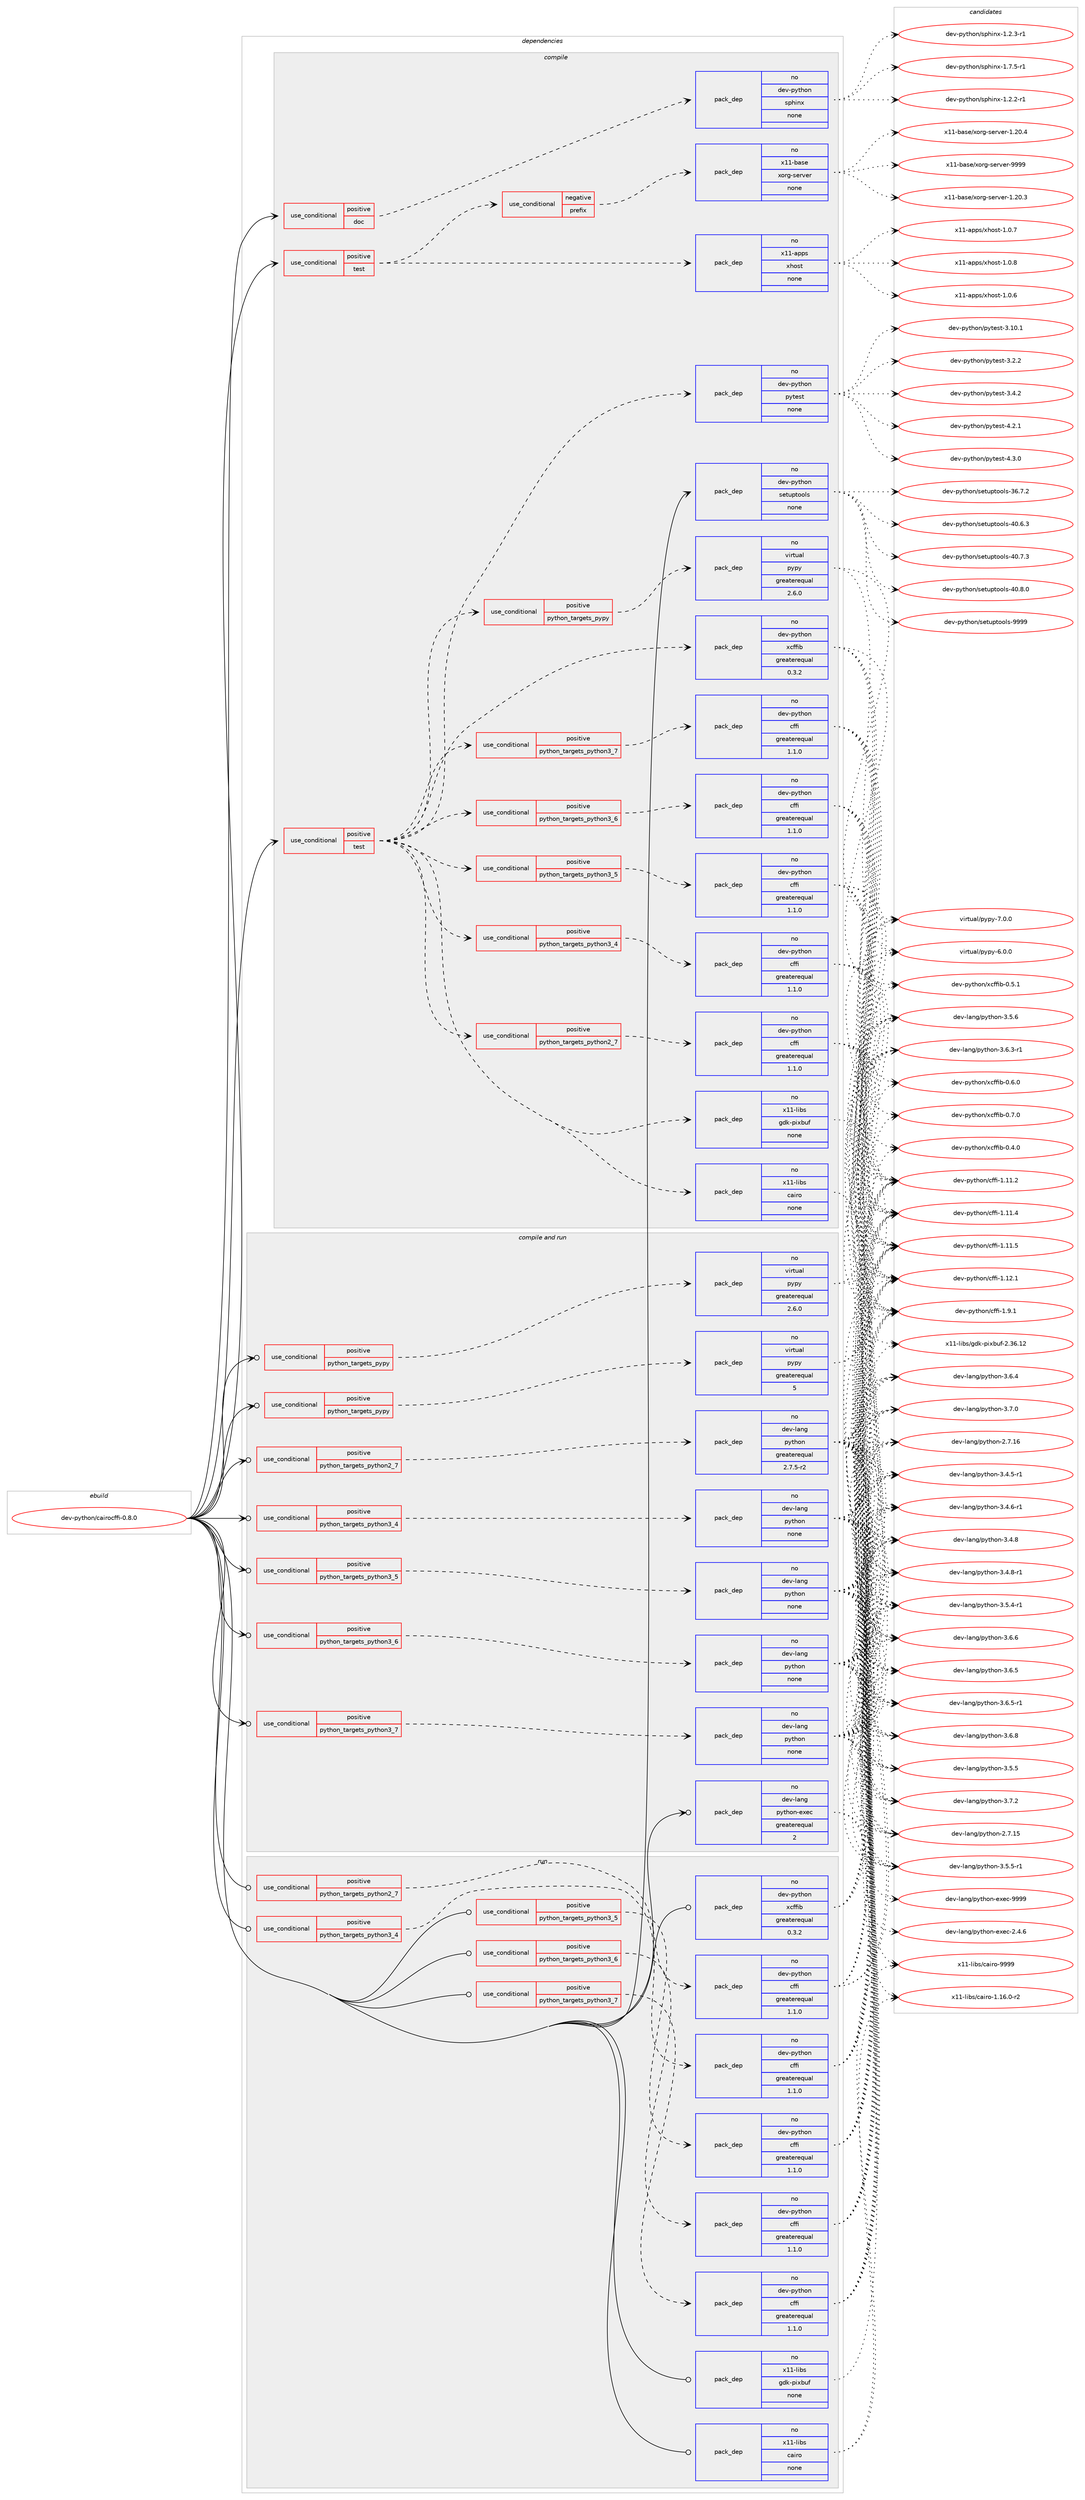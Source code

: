 digraph prolog {

# *************
# Graph options
# *************

newrank=true;
concentrate=true;
compound=true;
graph [rankdir=LR,fontname=Helvetica,fontsize=10,ranksep=1.5];#, ranksep=2.5, nodesep=0.2];
edge  [arrowhead=vee];
node  [fontname=Helvetica,fontsize=10];

# **********
# The ebuild
# **********

subgraph cluster_leftcol {
color=gray;
rank=same;
label=<<i>ebuild</i>>;
id [label="dev-python/cairocffi-0.8.0", color=red, width=4, href="../dev-python/cairocffi-0.8.0.svg"];
}

# ****************
# The dependencies
# ****************

subgraph cluster_midcol {
color=gray;
label=<<i>dependencies</i>>;
subgraph cluster_compile {
fillcolor="#eeeeee";
style=filled;
label=<<i>compile</i>>;
subgraph cond371990 {
dependency1402206 [label=<<TABLE BORDER="0" CELLBORDER="1" CELLSPACING="0" CELLPADDING="4"><TR><TD ROWSPAN="3" CELLPADDING="10">use_conditional</TD></TR><TR><TD>positive</TD></TR><TR><TD>doc</TD></TR></TABLE>>, shape=none, color=red];
subgraph pack1006983 {
dependency1402207 [label=<<TABLE BORDER="0" CELLBORDER="1" CELLSPACING="0" CELLPADDING="4" WIDTH="220"><TR><TD ROWSPAN="6" CELLPADDING="30">pack_dep</TD></TR><TR><TD WIDTH="110">no</TD></TR><TR><TD>dev-python</TD></TR><TR><TD>sphinx</TD></TR><TR><TD>none</TD></TR><TR><TD></TD></TR></TABLE>>, shape=none, color=blue];
}
dependency1402206:e -> dependency1402207:w [weight=20,style="dashed",arrowhead="vee"];
}
id:e -> dependency1402206:w [weight=20,style="solid",arrowhead="vee"];
subgraph cond371991 {
dependency1402208 [label=<<TABLE BORDER="0" CELLBORDER="1" CELLSPACING="0" CELLPADDING="4"><TR><TD ROWSPAN="3" CELLPADDING="10">use_conditional</TD></TR><TR><TD>positive</TD></TR><TR><TD>test</TD></TR></TABLE>>, shape=none, color=red];
subgraph cond371992 {
dependency1402209 [label=<<TABLE BORDER="0" CELLBORDER="1" CELLSPACING="0" CELLPADDING="4"><TR><TD ROWSPAN="3" CELLPADDING="10">use_conditional</TD></TR><TR><TD>negative</TD></TR><TR><TD>prefix</TD></TR></TABLE>>, shape=none, color=red];
subgraph pack1006984 {
dependency1402210 [label=<<TABLE BORDER="0" CELLBORDER="1" CELLSPACING="0" CELLPADDING="4" WIDTH="220"><TR><TD ROWSPAN="6" CELLPADDING="30">pack_dep</TD></TR><TR><TD WIDTH="110">no</TD></TR><TR><TD>x11-base</TD></TR><TR><TD>xorg-server</TD></TR><TR><TD>none</TD></TR><TR><TD></TD></TR></TABLE>>, shape=none, color=blue];
}
dependency1402209:e -> dependency1402210:w [weight=20,style="dashed",arrowhead="vee"];
}
dependency1402208:e -> dependency1402209:w [weight=20,style="dashed",arrowhead="vee"];
subgraph pack1006985 {
dependency1402211 [label=<<TABLE BORDER="0" CELLBORDER="1" CELLSPACING="0" CELLPADDING="4" WIDTH="220"><TR><TD ROWSPAN="6" CELLPADDING="30">pack_dep</TD></TR><TR><TD WIDTH="110">no</TD></TR><TR><TD>x11-apps</TD></TR><TR><TD>xhost</TD></TR><TR><TD>none</TD></TR><TR><TD></TD></TR></TABLE>>, shape=none, color=blue];
}
dependency1402208:e -> dependency1402211:w [weight=20,style="dashed",arrowhead="vee"];
}
id:e -> dependency1402208:w [weight=20,style="solid",arrowhead="vee"];
subgraph cond371993 {
dependency1402212 [label=<<TABLE BORDER="0" CELLBORDER="1" CELLSPACING="0" CELLPADDING="4"><TR><TD ROWSPAN="3" CELLPADDING="10">use_conditional</TD></TR><TR><TD>positive</TD></TR><TR><TD>test</TD></TR></TABLE>>, shape=none, color=red];
subgraph cond371994 {
dependency1402213 [label=<<TABLE BORDER="0" CELLBORDER="1" CELLSPACING="0" CELLPADDING="4"><TR><TD ROWSPAN="3" CELLPADDING="10">use_conditional</TD></TR><TR><TD>positive</TD></TR><TR><TD>python_targets_python2_7</TD></TR></TABLE>>, shape=none, color=red];
subgraph pack1006986 {
dependency1402214 [label=<<TABLE BORDER="0" CELLBORDER="1" CELLSPACING="0" CELLPADDING="4" WIDTH="220"><TR><TD ROWSPAN="6" CELLPADDING="30">pack_dep</TD></TR><TR><TD WIDTH="110">no</TD></TR><TR><TD>dev-python</TD></TR><TR><TD>cffi</TD></TR><TR><TD>greaterequal</TD></TR><TR><TD>1.1.0</TD></TR></TABLE>>, shape=none, color=blue];
}
dependency1402213:e -> dependency1402214:w [weight=20,style="dashed",arrowhead="vee"];
}
dependency1402212:e -> dependency1402213:w [weight=20,style="dashed",arrowhead="vee"];
subgraph cond371995 {
dependency1402215 [label=<<TABLE BORDER="0" CELLBORDER="1" CELLSPACING="0" CELLPADDING="4"><TR><TD ROWSPAN="3" CELLPADDING="10">use_conditional</TD></TR><TR><TD>positive</TD></TR><TR><TD>python_targets_python3_4</TD></TR></TABLE>>, shape=none, color=red];
subgraph pack1006987 {
dependency1402216 [label=<<TABLE BORDER="0" CELLBORDER="1" CELLSPACING="0" CELLPADDING="4" WIDTH="220"><TR><TD ROWSPAN="6" CELLPADDING="30">pack_dep</TD></TR><TR><TD WIDTH="110">no</TD></TR><TR><TD>dev-python</TD></TR><TR><TD>cffi</TD></TR><TR><TD>greaterequal</TD></TR><TR><TD>1.1.0</TD></TR></TABLE>>, shape=none, color=blue];
}
dependency1402215:e -> dependency1402216:w [weight=20,style="dashed",arrowhead="vee"];
}
dependency1402212:e -> dependency1402215:w [weight=20,style="dashed",arrowhead="vee"];
subgraph cond371996 {
dependency1402217 [label=<<TABLE BORDER="0" CELLBORDER="1" CELLSPACING="0" CELLPADDING="4"><TR><TD ROWSPAN="3" CELLPADDING="10">use_conditional</TD></TR><TR><TD>positive</TD></TR><TR><TD>python_targets_python3_5</TD></TR></TABLE>>, shape=none, color=red];
subgraph pack1006988 {
dependency1402218 [label=<<TABLE BORDER="0" CELLBORDER="1" CELLSPACING="0" CELLPADDING="4" WIDTH="220"><TR><TD ROWSPAN="6" CELLPADDING="30">pack_dep</TD></TR><TR><TD WIDTH="110">no</TD></TR><TR><TD>dev-python</TD></TR><TR><TD>cffi</TD></TR><TR><TD>greaterequal</TD></TR><TR><TD>1.1.0</TD></TR></TABLE>>, shape=none, color=blue];
}
dependency1402217:e -> dependency1402218:w [weight=20,style="dashed",arrowhead="vee"];
}
dependency1402212:e -> dependency1402217:w [weight=20,style="dashed",arrowhead="vee"];
subgraph cond371997 {
dependency1402219 [label=<<TABLE BORDER="0" CELLBORDER="1" CELLSPACING="0" CELLPADDING="4"><TR><TD ROWSPAN="3" CELLPADDING="10">use_conditional</TD></TR><TR><TD>positive</TD></TR><TR><TD>python_targets_python3_6</TD></TR></TABLE>>, shape=none, color=red];
subgraph pack1006989 {
dependency1402220 [label=<<TABLE BORDER="0" CELLBORDER="1" CELLSPACING="0" CELLPADDING="4" WIDTH="220"><TR><TD ROWSPAN="6" CELLPADDING="30">pack_dep</TD></TR><TR><TD WIDTH="110">no</TD></TR><TR><TD>dev-python</TD></TR><TR><TD>cffi</TD></TR><TR><TD>greaterequal</TD></TR><TR><TD>1.1.0</TD></TR></TABLE>>, shape=none, color=blue];
}
dependency1402219:e -> dependency1402220:w [weight=20,style="dashed",arrowhead="vee"];
}
dependency1402212:e -> dependency1402219:w [weight=20,style="dashed",arrowhead="vee"];
subgraph cond371998 {
dependency1402221 [label=<<TABLE BORDER="0" CELLBORDER="1" CELLSPACING="0" CELLPADDING="4"><TR><TD ROWSPAN="3" CELLPADDING="10">use_conditional</TD></TR><TR><TD>positive</TD></TR><TR><TD>python_targets_python3_7</TD></TR></TABLE>>, shape=none, color=red];
subgraph pack1006990 {
dependency1402222 [label=<<TABLE BORDER="0" CELLBORDER="1" CELLSPACING="0" CELLPADDING="4" WIDTH="220"><TR><TD ROWSPAN="6" CELLPADDING="30">pack_dep</TD></TR><TR><TD WIDTH="110">no</TD></TR><TR><TD>dev-python</TD></TR><TR><TD>cffi</TD></TR><TR><TD>greaterequal</TD></TR><TR><TD>1.1.0</TD></TR></TABLE>>, shape=none, color=blue];
}
dependency1402221:e -> dependency1402222:w [weight=20,style="dashed",arrowhead="vee"];
}
dependency1402212:e -> dependency1402221:w [weight=20,style="dashed",arrowhead="vee"];
subgraph pack1006991 {
dependency1402223 [label=<<TABLE BORDER="0" CELLBORDER="1" CELLSPACING="0" CELLPADDING="4" WIDTH="220"><TR><TD ROWSPAN="6" CELLPADDING="30">pack_dep</TD></TR><TR><TD WIDTH="110">no</TD></TR><TR><TD>dev-python</TD></TR><TR><TD>xcffib</TD></TR><TR><TD>greaterequal</TD></TR><TR><TD>0.3.2</TD></TR></TABLE>>, shape=none, color=blue];
}
dependency1402212:e -> dependency1402223:w [weight=20,style="dashed",arrowhead="vee"];
subgraph pack1006992 {
dependency1402224 [label=<<TABLE BORDER="0" CELLBORDER="1" CELLSPACING="0" CELLPADDING="4" WIDTH="220"><TR><TD ROWSPAN="6" CELLPADDING="30">pack_dep</TD></TR><TR><TD WIDTH="110">no</TD></TR><TR><TD>x11-libs</TD></TR><TR><TD>cairo</TD></TR><TR><TD>none</TD></TR><TR><TD></TD></TR></TABLE>>, shape=none, color=blue];
}
dependency1402212:e -> dependency1402224:w [weight=20,style="dashed",arrowhead="vee"];
subgraph pack1006993 {
dependency1402225 [label=<<TABLE BORDER="0" CELLBORDER="1" CELLSPACING="0" CELLPADDING="4" WIDTH="220"><TR><TD ROWSPAN="6" CELLPADDING="30">pack_dep</TD></TR><TR><TD WIDTH="110">no</TD></TR><TR><TD>x11-libs</TD></TR><TR><TD>gdk-pixbuf</TD></TR><TR><TD>none</TD></TR><TR><TD></TD></TR></TABLE>>, shape=none, color=blue];
}
dependency1402212:e -> dependency1402225:w [weight=20,style="dashed",arrowhead="vee"];
subgraph cond371999 {
dependency1402226 [label=<<TABLE BORDER="0" CELLBORDER="1" CELLSPACING="0" CELLPADDING="4"><TR><TD ROWSPAN="3" CELLPADDING="10">use_conditional</TD></TR><TR><TD>positive</TD></TR><TR><TD>python_targets_pypy</TD></TR></TABLE>>, shape=none, color=red];
subgraph pack1006994 {
dependency1402227 [label=<<TABLE BORDER="0" CELLBORDER="1" CELLSPACING="0" CELLPADDING="4" WIDTH="220"><TR><TD ROWSPAN="6" CELLPADDING="30">pack_dep</TD></TR><TR><TD WIDTH="110">no</TD></TR><TR><TD>virtual</TD></TR><TR><TD>pypy</TD></TR><TR><TD>greaterequal</TD></TR><TR><TD>2.6.0</TD></TR></TABLE>>, shape=none, color=blue];
}
dependency1402226:e -> dependency1402227:w [weight=20,style="dashed",arrowhead="vee"];
}
dependency1402212:e -> dependency1402226:w [weight=20,style="dashed",arrowhead="vee"];
subgraph pack1006995 {
dependency1402228 [label=<<TABLE BORDER="0" CELLBORDER="1" CELLSPACING="0" CELLPADDING="4" WIDTH="220"><TR><TD ROWSPAN="6" CELLPADDING="30">pack_dep</TD></TR><TR><TD WIDTH="110">no</TD></TR><TR><TD>dev-python</TD></TR><TR><TD>pytest</TD></TR><TR><TD>none</TD></TR><TR><TD></TD></TR></TABLE>>, shape=none, color=blue];
}
dependency1402212:e -> dependency1402228:w [weight=20,style="dashed",arrowhead="vee"];
}
id:e -> dependency1402212:w [weight=20,style="solid",arrowhead="vee"];
subgraph pack1006996 {
dependency1402229 [label=<<TABLE BORDER="0" CELLBORDER="1" CELLSPACING="0" CELLPADDING="4" WIDTH="220"><TR><TD ROWSPAN="6" CELLPADDING="30">pack_dep</TD></TR><TR><TD WIDTH="110">no</TD></TR><TR><TD>dev-python</TD></TR><TR><TD>setuptools</TD></TR><TR><TD>none</TD></TR><TR><TD></TD></TR></TABLE>>, shape=none, color=blue];
}
id:e -> dependency1402229:w [weight=20,style="solid",arrowhead="vee"];
}
subgraph cluster_compileandrun {
fillcolor="#eeeeee";
style=filled;
label=<<i>compile and run</i>>;
subgraph cond372000 {
dependency1402230 [label=<<TABLE BORDER="0" CELLBORDER="1" CELLSPACING="0" CELLPADDING="4"><TR><TD ROWSPAN="3" CELLPADDING="10">use_conditional</TD></TR><TR><TD>positive</TD></TR><TR><TD>python_targets_pypy</TD></TR></TABLE>>, shape=none, color=red];
subgraph pack1006997 {
dependency1402231 [label=<<TABLE BORDER="0" CELLBORDER="1" CELLSPACING="0" CELLPADDING="4" WIDTH="220"><TR><TD ROWSPAN="6" CELLPADDING="30">pack_dep</TD></TR><TR><TD WIDTH="110">no</TD></TR><TR><TD>virtual</TD></TR><TR><TD>pypy</TD></TR><TR><TD>greaterequal</TD></TR><TR><TD>2.6.0</TD></TR></TABLE>>, shape=none, color=blue];
}
dependency1402230:e -> dependency1402231:w [weight=20,style="dashed",arrowhead="vee"];
}
id:e -> dependency1402230:w [weight=20,style="solid",arrowhead="odotvee"];
subgraph cond372001 {
dependency1402232 [label=<<TABLE BORDER="0" CELLBORDER="1" CELLSPACING="0" CELLPADDING="4"><TR><TD ROWSPAN="3" CELLPADDING="10">use_conditional</TD></TR><TR><TD>positive</TD></TR><TR><TD>python_targets_pypy</TD></TR></TABLE>>, shape=none, color=red];
subgraph pack1006998 {
dependency1402233 [label=<<TABLE BORDER="0" CELLBORDER="1" CELLSPACING="0" CELLPADDING="4" WIDTH="220"><TR><TD ROWSPAN="6" CELLPADDING="30">pack_dep</TD></TR><TR><TD WIDTH="110">no</TD></TR><TR><TD>virtual</TD></TR><TR><TD>pypy</TD></TR><TR><TD>greaterequal</TD></TR><TR><TD>5</TD></TR></TABLE>>, shape=none, color=blue];
}
dependency1402232:e -> dependency1402233:w [weight=20,style="dashed",arrowhead="vee"];
}
id:e -> dependency1402232:w [weight=20,style="solid",arrowhead="odotvee"];
subgraph cond372002 {
dependency1402234 [label=<<TABLE BORDER="0" CELLBORDER="1" CELLSPACING="0" CELLPADDING="4"><TR><TD ROWSPAN="3" CELLPADDING="10">use_conditional</TD></TR><TR><TD>positive</TD></TR><TR><TD>python_targets_python2_7</TD></TR></TABLE>>, shape=none, color=red];
subgraph pack1006999 {
dependency1402235 [label=<<TABLE BORDER="0" CELLBORDER="1" CELLSPACING="0" CELLPADDING="4" WIDTH="220"><TR><TD ROWSPAN="6" CELLPADDING="30">pack_dep</TD></TR><TR><TD WIDTH="110">no</TD></TR><TR><TD>dev-lang</TD></TR><TR><TD>python</TD></TR><TR><TD>greaterequal</TD></TR><TR><TD>2.7.5-r2</TD></TR></TABLE>>, shape=none, color=blue];
}
dependency1402234:e -> dependency1402235:w [weight=20,style="dashed",arrowhead="vee"];
}
id:e -> dependency1402234:w [weight=20,style="solid",arrowhead="odotvee"];
subgraph cond372003 {
dependency1402236 [label=<<TABLE BORDER="0" CELLBORDER="1" CELLSPACING="0" CELLPADDING="4"><TR><TD ROWSPAN="3" CELLPADDING="10">use_conditional</TD></TR><TR><TD>positive</TD></TR><TR><TD>python_targets_python3_4</TD></TR></TABLE>>, shape=none, color=red];
subgraph pack1007000 {
dependency1402237 [label=<<TABLE BORDER="0" CELLBORDER="1" CELLSPACING="0" CELLPADDING="4" WIDTH="220"><TR><TD ROWSPAN="6" CELLPADDING="30">pack_dep</TD></TR><TR><TD WIDTH="110">no</TD></TR><TR><TD>dev-lang</TD></TR><TR><TD>python</TD></TR><TR><TD>none</TD></TR><TR><TD></TD></TR></TABLE>>, shape=none, color=blue];
}
dependency1402236:e -> dependency1402237:w [weight=20,style="dashed",arrowhead="vee"];
}
id:e -> dependency1402236:w [weight=20,style="solid",arrowhead="odotvee"];
subgraph cond372004 {
dependency1402238 [label=<<TABLE BORDER="0" CELLBORDER="1" CELLSPACING="0" CELLPADDING="4"><TR><TD ROWSPAN="3" CELLPADDING="10">use_conditional</TD></TR><TR><TD>positive</TD></TR><TR><TD>python_targets_python3_5</TD></TR></TABLE>>, shape=none, color=red];
subgraph pack1007001 {
dependency1402239 [label=<<TABLE BORDER="0" CELLBORDER="1" CELLSPACING="0" CELLPADDING="4" WIDTH="220"><TR><TD ROWSPAN="6" CELLPADDING="30">pack_dep</TD></TR><TR><TD WIDTH="110">no</TD></TR><TR><TD>dev-lang</TD></TR><TR><TD>python</TD></TR><TR><TD>none</TD></TR><TR><TD></TD></TR></TABLE>>, shape=none, color=blue];
}
dependency1402238:e -> dependency1402239:w [weight=20,style="dashed",arrowhead="vee"];
}
id:e -> dependency1402238:w [weight=20,style="solid",arrowhead="odotvee"];
subgraph cond372005 {
dependency1402240 [label=<<TABLE BORDER="0" CELLBORDER="1" CELLSPACING="0" CELLPADDING="4"><TR><TD ROWSPAN="3" CELLPADDING="10">use_conditional</TD></TR><TR><TD>positive</TD></TR><TR><TD>python_targets_python3_6</TD></TR></TABLE>>, shape=none, color=red];
subgraph pack1007002 {
dependency1402241 [label=<<TABLE BORDER="0" CELLBORDER="1" CELLSPACING="0" CELLPADDING="4" WIDTH="220"><TR><TD ROWSPAN="6" CELLPADDING="30">pack_dep</TD></TR><TR><TD WIDTH="110">no</TD></TR><TR><TD>dev-lang</TD></TR><TR><TD>python</TD></TR><TR><TD>none</TD></TR><TR><TD></TD></TR></TABLE>>, shape=none, color=blue];
}
dependency1402240:e -> dependency1402241:w [weight=20,style="dashed",arrowhead="vee"];
}
id:e -> dependency1402240:w [weight=20,style="solid",arrowhead="odotvee"];
subgraph cond372006 {
dependency1402242 [label=<<TABLE BORDER="0" CELLBORDER="1" CELLSPACING="0" CELLPADDING="4"><TR><TD ROWSPAN="3" CELLPADDING="10">use_conditional</TD></TR><TR><TD>positive</TD></TR><TR><TD>python_targets_python3_7</TD></TR></TABLE>>, shape=none, color=red];
subgraph pack1007003 {
dependency1402243 [label=<<TABLE BORDER="0" CELLBORDER="1" CELLSPACING="0" CELLPADDING="4" WIDTH="220"><TR><TD ROWSPAN="6" CELLPADDING="30">pack_dep</TD></TR><TR><TD WIDTH="110">no</TD></TR><TR><TD>dev-lang</TD></TR><TR><TD>python</TD></TR><TR><TD>none</TD></TR><TR><TD></TD></TR></TABLE>>, shape=none, color=blue];
}
dependency1402242:e -> dependency1402243:w [weight=20,style="dashed",arrowhead="vee"];
}
id:e -> dependency1402242:w [weight=20,style="solid",arrowhead="odotvee"];
subgraph pack1007004 {
dependency1402244 [label=<<TABLE BORDER="0" CELLBORDER="1" CELLSPACING="0" CELLPADDING="4" WIDTH="220"><TR><TD ROWSPAN="6" CELLPADDING="30">pack_dep</TD></TR><TR><TD WIDTH="110">no</TD></TR><TR><TD>dev-lang</TD></TR><TR><TD>python-exec</TD></TR><TR><TD>greaterequal</TD></TR><TR><TD>2</TD></TR></TABLE>>, shape=none, color=blue];
}
id:e -> dependency1402244:w [weight=20,style="solid",arrowhead="odotvee"];
}
subgraph cluster_run {
fillcolor="#eeeeee";
style=filled;
label=<<i>run</i>>;
subgraph cond372007 {
dependency1402245 [label=<<TABLE BORDER="0" CELLBORDER="1" CELLSPACING="0" CELLPADDING="4"><TR><TD ROWSPAN="3" CELLPADDING="10">use_conditional</TD></TR><TR><TD>positive</TD></TR><TR><TD>python_targets_python2_7</TD></TR></TABLE>>, shape=none, color=red];
subgraph pack1007005 {
dependency1402246 [label=<<TABLE BORDER="0" CELLBORDER="1" CELLSPACING="0" CELLPADDING="4" WIDTH="220"><TR><TD ROWSPAN="6" CELLPADDING="30">pack_dep</TD></TR><TR><TD WIDTH="110">no</TD></TR><TR><TD>dev-python</TD></TR><TR><TD>cffi</TD></TR><TR><TD>greaterequal</TD></TR><TR><TD>1.1.0</TD></TR></TABLE>>, shape=none, color=blue];
}
dependency1402245:e -> dependency1402246:w [weight=20,style="dashed",arrowhead="vee"];
}
id:e -> dependency1402245:w [weight=20,style="solid",arrowhead="odot"];
subgraph cond372008 {
dependency1402247 [label=<<TABLE BORDER="0" CELLBORDER="1" CELLSPACING="0" CELLPADDING="4"><TR><TD ROWSPAN="3" CELLPADDING="10">use_conditional</TD></TR><TR><TD>positive</TD></TR><TR><TD>python_targets_python3_4</TD></TR></TABLE>>, shape=none, color=red];
subgraph pack1007006 {
dependency1402248 [label=<<TABLE BORDER="0" CELLBORDER="1" CELLSPACING="0" CELLPADDING="4" WIDTH="220"><TR><TD ROWSPAN="6" CELLPADDING="30">pack_dep</TD></TR><TR><TD WIDTH="110">no</TD></TR><TR><TD>dev-python</TD></TR><TR><TD>cffi</TD></TR><TR><TD>greaterequal</TD></TR><TR><TD>1.1.0</TD></TR></TABLE>>, shape=none, color=blue];
}
dependency1402247:e -> dependency1402248:w [weight=20,style="dashed",arrowhead="vee"];
}
id:e -> dependency1402247:w [weight=20,style="solid",arrowhead="odot"];
subgraph cond372009 {
dependency1402249 [label=<<TABLE BORDER="0" CELLBORDER="1" CELLSPACING="0" CELLPADDING="4"><TR><TD ROWSPAN="3" CELLPADDING="10">use_conditional</TD></TR><TR><TD>positive</TD></TR><TR><TD>python_targets_python3_5</TD></TR></TABLE>>, shape=none, color=red];
subgraph pack1007007 {
dependency1402250 [label=<<TABLE BORDER="0" CELLBORDER="1" CELLSPACING="0" CELLPADDING="4" WIDTH="220"><TR><TD ROWSPAN="6" CELLPADDING="30">pack_dep</TD></TR><TR><TD WIDTH="110">no</TD></TR><TR><TD>dev-python</TD></TR><TR><TD>cffi</TD></TR><TR><TD>greaterequal</TD></TR><TR><TD>1.1.0</TD></TR></TABLE>>, shape=none, color=blue];
}
dependency1402249:e -> dependency1402250:w [weight=20,style="dashed",arrowhead="vee"];
}
id:e -> dependency1402249:w [weight=20,style="solid",arrowhead="odot"];
subgraph cond372010 {
dependency1402251 [label=<<TABLE BORDER="0" CELLBORDER="1" CELLSPACING="0" CELLPADDING="4"><TR><TD ROWSPAN="3" CELLPADDING="10">use_conditional</TD></TR><TR><TD>positive</TD></TR><TR><TD>python_targets_python3_6</TD></TR></TABLE>>, shape=none, color=red];
subgraph pack1007008 {
dependency1402252 [label=<<TABLE BORDER="0" CELLBORDER="1" CELLSPACING="0" CELLPADDING="4" WIDTH="220"><TR><TD ROWSPAN="6" CELLPADDING="30">pack_dep</TD></TR><TR><TD WIDTH="110">no</TD></TR><TR><TD>dev-python</TD></TR><TR><TD>cffi</TD></TR><TR><TD>greaterequal</TD></TR><TR><TD>1.1.0</TD></TR></TABLE>>, shape=none, color=blue];
}
dependency1402251:e -> dependency1402252:w [weight=20,style="dashed",arrowhead="vee"];
}
id:e -> dependency1402251:w [weight=20,style="solid",arrowhead="odot"];
subgraph cond372011 {
dependency1402253 [label=<<TABLE BORDER="0" CELLBORDER="1" CELLSPACING="0" CELLPADDING="4"><TR><TD ROWSPAN="3" CELLPADDING="10">use_conditional</TD></TR><TR><TD>positive</TD></TR><TR><TD>python_targets_python3_7</TD></TR></TABLE>>, shape=none, color=red];
subgraph pack1007009 {
dependency1402254 [label=<<TABLE BORDER="0" CELLBORDER="1" CELLSPACING="0" CELLPADDING="4" WIDTH="220"><TR><TD ROWSPAN="6" CELLPADDING="30">pack_dep</TD></TR><TR><TD WIDTH="110">no</TD></TR><TR><TD>dev-python</TD></TR><TR><TD>cffi</TD></TR><TR><TD>greaterequal</TD></TR><TR><TD>1.1.0</TD></TR></TABLE>>, shape=none, color=blue];
}
dependency1402253:e -> dependency1402254:w [weight=20,style="dashed",arrowhead="vee"];
}
id:e -> dependency1402253:w [weight=20,style="solid",arrowhead="odot"];
subgraph pack1007010 {
dependency1402255 [label=<<TABLE BORDER="0" CELLBORDER="1" CELLSPACING="0" CELLPADDING="4" WIDTH="220"><TR><TD ROWSPAN="6" CELLPADDING="30">pack_dep</TD></TR><TR><TD WIDTH="110">no</TD></TR><TR><TD>dev-python</TD></TR><TR><TD>xcffib</TD></TR><TR><TD>greaterequal</TD></TR><TR><TD>0.3.2</TD></TR></TABLE>>, shape=none, color=blue];
}
id:e -> dependency1402255:w [weight=20,style="solid",arrowhead="odot"];
subgraph pack1007011 {
dependency1402256 [label=<<TABLE BORDER="0" CELLBORDER="1" CELLSPACING="0" CELLPADDING="4" WIDTH="220"><TR><TD ROWSPAN="6" CELLPADDING="30">pack_dep</TD></TR><TR><TD WIDTH="110">no</TD></TR><TR><TD>x11-libs</TD></TR><TR><TD>cairo</TD></TR><TR><TD>none</TD></TR><TR><TD></TD></TR></TABLE>>, shape=none, color=blue];
}
id:e -> dependency1402256:w [weight=20,style="solid",arrowhead="odot"];
subgraph pack1007012 {
dependency1402257 [label=<<TABLE BORDER="0" CELLBORDER="1" CELLSPACING="0" CELLPADDING="4" WIDTH="220"><TR><TD ROWSPAN="6" CELLPADDING="30">pack_dep</TD></TR><TR><TD WIDTH="110">no</TD></TR><TR><TD>x11-libs</TD></TR><TR><TD>gdk-pixbuf</TD></TR><TR><TD>none</TD></TR><TR><TD></TD></TR></TABLE>>, shape=none, color=blue];
}
id:e -> dependency1402257:w [weight=20,style="solid",arrowhead="odot"];
}
}

# **************
# The candidates
# **************

subgraph cluster_choices {
rank=same;
color=gray;
label=<<i>candidates</i>>;

subgraph choice1006983 {
color=black;
nodesep=1;
choice10010111845112121116104111110471151121041051101204549465046504511449 [label="dev-python/sphinx-1.2.2-r1", color=red, width=4,href="../dev-python/sphinx-1.2.2-r1.svg"];
choice10010111845112121116104111110471151121041051101204549465046514511449 [label="dev-python/sphinx-1.2.3-r1", color=red, width=4,href="../dev-python/sphinx-1.2.3-r1.svg"];
choice10010111845112121116104111110471151121041051101204549465546534511449 [label="dev-python/sphinx-1.7.5-r1", color=red, width=4,href="../dev-python/sphinx-1.7.5-r1.svg"];
dependency1402207:e -> choice10010111845112121116104111110471151121041051101204549465046504511449:w [style=dotted,weight="100"];
dependency1402207:e -> choice10010111845112121116104111110471151121041051101204549465046514511449:w [style=dotted,weight="100"];
dependency1402207:e -> choice10010111845112121116104111110471151121041051101204549465546534511449:w [style=dotted,weight="100"];
}
subgraph choice1006984 {
color=black;
nodesep=1;
choice1204949459897115101471201111141034511510111411810111445494650484651 [label="x11-base/xorg-server-1.20.3", color=red, width=4,href="../x11-base/xorg-server-1.20.3.svg"];
choice1204949459897115101471201111141034511510111411810111445494650484652 [label="x11-base/xorg-server-1.20.4", color=red, width=4,href="../x11-base/xorg-server-1.20.4.svg"];
choice120494945989711510147120111114103451151011141181011144557575757 [label="x11-base/xorg-server-9999", color=red, width=4,href="../x11-base/xorg-server-9999.svg"];
dependency1402210:e -> choice1204949459897115101471201111141034511510111411810111445494650484651:w [style=dotted,weight="100"];
dependency1402210:e -> choice1204949459897115101471201111141034511510111411810111445494650484652:w [style=dotted,weight="100"];
dependency1402210:e -> choice120494945989711510147120111114103451151011141181011144557575757:w [style=dotted,weight="100"];
}
subgraph choice1006985 {
color=black;
nodesep=1;
choice1204949459711211211547120104111115116454946484654 [label="x11-apps/xhost-1.0.6", color=red, width=4,href="../x11-apps/xhost-1.0.6.svg"];
choice1204949459711211211547120104111115116454946484655 [label="x11-apps/xhost-1.0.7", color=red, width=4,href="../x11-apps/xhost-1.0.7.svg"];
choice1204949459711211211547120104111115116454946484656 [label="x11-apps/xhost-1.0.8", color=red, width=4,href="../x11-apps/xhost-1.0.8.svg"];
dependency1402211:e -> choice1204949459711211211547120104111115116454946484654:w [style=dotted,weight="100"];
dependency1402211:e -> choice1204949459711211211547120104111115116454946484655:w [style=dotted,weight="100"];
dependency1402211:e -> choice1204949459711211211547120104111115116454946484656:w [style=dotted,weight="100"];
}
subgraph choice1006986 {
color=black;
nodesep=1;
choice10010111845112121116104111110479910210210545494649494650 [label="dev-python/cffi-1.11.2", color=red, width=4,href="../dev-python/cffi-1.11.2.svg"];
choice10010111845112121116104111110479910210210545494649494652 [label="dev-python/cffi-1.11.4", color=red, width=4,href="../dev-python/cffi-1.11.4.svg"];
choice10010111845112121116104111110479910210210545494649494653 [label="dev-python/cffi-1.11.5", color=red, width=4,href="../dev-python/cffi-1.11.5.svg"];
choice10010111845112121116104111110479910210210545494649504649 [label="dev-python/cffi-1.12.1", color=red, width=4,href="../dev-python/cffi-1.12.1.svg"];
choice100101118451121211161041111104799102102105454946574649 [label="dev-python/cffi-1.9.1", color=red, width=4,href="../dev-python/cffi-1.9.1.svg"];
dependency1402214:e -> choice10010111845112121116104111110479910210210545494649494650:w [style=dotted,weight="100"];
dependency1402214:e -> choice10010111845112121116104111110479910210210545494649494652:w [style=dotted,weight="100"];
dependency1402214:e -> choice10010111845112121116104111110479910210210545494649494653:w [style=dotted,weight="100"];
dependency1402214:e -> choice10010111845112121116104111110479910210210545494649504649:w [style=dotted,weight="100"];
dependency1402214:e -> choice100101118451121211161041111104799102102105454946574649:w [style=dotted,weight="100"];
}
subgraph choice1006987 {
color=black;
nodesep=1;
choice10010111845112121116104111110479910210210545494649494650 [label="dev-python/cffi-1.11.2", color=red, width=4,href="../dev-python/cffi-1.11.2.svg"];
choice10010111845112121116104111110479910210210545494649494652 [label="dev-python/cffi-1.11.4", color=red, width=4,href="../dev-python/cffi-1.11.4.svg"];
choice10010111845112121116104111110479910210210545494649494653 [label="dev-python/cffi-1.11.5", color=red, width=4,href="../dev-python/cffi-1.11.5.svg"];
choice10010111845112121116104111110479910210210545494649504649 [label="dev-python/cffi-1.12.1", color=red, width=4,href="../dev-python/cffi-1.12.1.svg"];
choice100101118451121211161041111104799102102105454946574649 [label="dev-python/cffi-1.9.1", color=red, width=4,href="../dev-python/cffi-1.9.1.svg"];
dependency1402216:e -> choice10010111845112121116104111110479910210210545494649494650:w [style=dotted,weight="100"];
dependency1402216:e -> choice10010111845112121116104111110479910210210545494649494652:w [style=dotted,weight="100"];
dependency1402216:e -> choice10010111845112121116104111110479910210210545494649494653:w [style=dotted,weight="100"];
dependency1402216:e -> choice10010111845112121116104111110479910210210545494649504649:w [style=dotted,weight="100"];
dependency1402216:e -> choice100101118451121211161041111104799102102105454946574649:w [style=dotted,weight="100"];
}
subgraph choice1006988 {
color=black;
nodesep=1;
choice10010111845112121116104111110479910210210545494649494650 [label="dev-python/cffi-1.11.2", color=red, width=4,href="../dev-python/cffi-1.11.2.svg"];
choice10010111845112121116104111110479910210210545494649494652 [label="dev-python/cffi-1.11.4", color=red, width=4,href="../dev-python/cffi-1.11.4.svg"];
choice10010111845112121116104111110479910210210545494649494653 [label="dev-python/cffi-1.11.5", color=red, width=4,href="../dev-python/cffi-1.11.5.svg"];
choice10010111845112121116104111110479910210210545494649504649 [label="dev-python/cffi-1.12.1", color=red, width=4,href="../dev-python/cffi-1.12.1.svg"];
choice100101118451121211161041111104799102102105454946574649 [label="dev-python/cffi-1.9.1", color=red, width=4,href="../dev-python/cffi-1.9.1.svg"];
dependency1402218:e -> choice10010111845112121116104111110479910210210545494649494650:w [style=dotted,weight="100"];
dependency1402218:e -> choice10010111845112121116104111110479910210210545494649494652:w [style=dotted,weight="100"];
dependency1402218:e -> choice10010111845112121116104111110479910210210545494649494653:w [style=dotted,weight="100"];
dependency1402218:e -> choice10010111845112121116104111110479910210210545494649504649:w [style=dotted,weight="100"];
dependency1402218:e -> choice100101118451121211161041111104799102102105454946574649:w [style=dotted,weight="100"];
}
subgraph choice1006989 {
color=black;
nodesep=1;
choice10010111845112121116104111110479910210210545494649494650 [label="dev-python/cffi-1.11.2", color=red, width=4,href="../dev-python/cffi-1.11.2.svg"];
choice10010111845112121116104111110479910210210545494649494652 [label="dev-python/cffi-1.11.4", color=red, width=4,href="../dev-python/cffi-1.11.4.svg"];
choice10010111845112121116104111110479910210210545494649494653 [label="dev-python/cffi-1.11.5", color=red, width=4,href="../dev-python/cffi-1.11.5.svg"];
choice10010111845112121116104111110479910210210545494649504649 [label="dev-python/cffi-1.12.1", color=red, width=4,href="../dev-python/cffi-1.12.1.svg"];
choice100101118451121211161041111104799102102105454946574649 [label="dev-python/cffi-1.9.1", color=red, width=4,href="../dev-python/cffi-1.9.1.svg"];
dependency1402220:e -> choice10010111845112121116104111110479910210210545494649494650:w [style=dotted,weight="100"];
dependency1402220:e -> choice10010111845112121116104111110479910210210545494649494652:w [style=dotted,weight="100"];
dependency1402220:e -> choice10010111845112121116104111110479910210210545494649494653:w [style=dotted,weight="100"];
dependency1402220:e -> choice10010111845112121116104111110479910210210545494649504649:w [style=dotted,weight="100"];
dependency1402220:e -> choice100101118451121211161041111104799102102105454946574649:w [style=dotted,weight="100"];
}
subgraph choice1006990 {
color=black;
nodesep=1;
choice10010111845112121116104111110479910210210545494649494650 [label="dev-python/cffi-1.11.2", color=red, width=4,href="../dev-python/cffi-1.11.2.svg"];
choice10010111845112121116104111110479910210210545494649494652 [label="dev-python/cffi-1.11.4", color=red, width=4,href="../dev-python/cffi-1.11.4.svg"];
choice10010111845112121116104111110479910210210545494649494653 [label="dev-python/cffi-1.11.5", color=red, width=4,href="../dev-python/cffi-1.11.5.svg"];
choice10010111845112121116104111110479910210210545494649504649 [label="dev-python/cffi-1.12.1", color=red, width=4,href="../dev-python/cffi-1.12.1.svg"];
choice100101118451121211161041111104799102102105454946574649 [label="dev-python/cffi-1.9.1", color=red, width=4,href="../dev-python/cffi-1.9.1.svg"];
dependency1402222:e -> choice10010111845112121116104111110479910210210545494649494650:w [style=dotted,weight="100"];
dependency1402222:e -> choice10010111845112121116104111110479910210210545494649494652:w [style=dotted,weight="100"];
dependency1402222:e -> choice10010111845112121116104111110479910210210545494649494653:w [style=dotted,weight="100"];
dependency1402222:e -> choice10010111845112121116104111110479910210210545494649504649:w [style=dotted,weight="100"];
dependency1402222:e -> choice100101118451121211161041111104799102102105454946574649:w [style=dotted,weight="100"];
}
subgraph choice1006991 {
color=black;
nodesep=1;
choice10010111845112121116104111110471209910210210598454846524648 [label="dev-python/xcffib-0.4.0", color=red, width=4,href="../dev-python/xcffib-0.4.0.svg"];
choice10010111845112121116104111110471209910210210598454846534649 [label="dev-python/xcffib-0.5.1", color=red, width=4,href="../dev-python/xcffib-0.5.1.svg"];
choice10010111845112121116104111110471209910210210598454846544648 [label="dev-python/xcffib-0.6.0", color=red, width=4,href="../dev-python/xcffib-0.6.0.svg"];
choice10010111845112121116104111110471209910210210598454846554648 [label="dev-python/xcffib-0.7.0", color=red, width=4,href="../dev-python/xcffib-0.7.0.svg"];
dependency1402223:e -> choice10010111845112121116104111110471209910210210598454846524648:w [style=dotted,weight="100"];
dependency1402223:e -> choice10010111845112121116104111110471209910210210598454846534649:w [style=dotted,weight="100"];
dependency1402223:e -> choice10010111845112121116104111110471209910210210598454846544648:w [style=dotted,weight="100"];
dependency1402223:e -> choice10010111845112121116104111110471209910210210598454846554648:w [style=dotted,weight="100"];
}
subgraph choice1006992 {
color=black;
nodesep=1;
choice12049494510810598115479997105114111454946495446484511450 [label="x11-libs/cairo-1.16.0-r2", color=red, width=4,href="../x11-libs/cairo-1.16.0-r2.svg"];
choice120494945108105981154799971051141114557575757 [label="x11-libs/cairo-9999", color=red, width=4,href="../x11-libs/cairo-9999.svg"];
dependency1402224:e -> choice12049494510810598115479997105114111454946495446484511450:w [style=dotted,weight="100"];
dependency1402224:e -> choice120494945108105981154799971051141114557575757:w [style=dotted,weight="100"];
}
subgraph choice1006993 {
color=black;
nodesep=1;
choice120494945108105981154710310010745112105120981171024550465154464950 [label="x11-libs/gdk-pixbuf-2.36.12", color=red, width=4,href="../x11-libs/gdk-pixbuf-2.36.12.svg"];
dependency1402225:e -> choice120494945108105981154710310010745112105120981171024550465154464950:w [style=dotted,weight="100"];
}
subgraph choice1006994 {
color=black;
nodesep=1;
choice1181051141161179710847112121112121455446484648 [label="virtual/pypy-6.0.0", color=red, width=4,href="../virtual/pypy-6.0.0.svg"];
choice1181051141161179710847112121112121455546484648 [label="virtual/pypy-7.0.0", color=red, width=4,href="../virtual/pypy-7.0.0.svg"];
dependency1402227:e -> choice1181051141161179710847112121112121455446484648:w [style=dotted,weight="100"];
dependency1402227:e -> choice1181051141161179710847112121112121455546484648:w [style=dotted,weight="100"];
}
subgraph choice1006995 {
color=black;
nodesep=1;
choice100101118451121211161041111104711212111610111511645514649484649 [label="dev-python/pytest-3.10.1", color=red, width=4,href="../dev-python/pytest-3.10.1.svg"];
choice1001011184511212111610411111047112121116101115116455146504650 [label="dev-python/pytest-3.2.2", color=red, width=4,href="../dev-python/pytest-3.2.2.svg"];
choice1001011184511212111610411111047112121116101115116455146524650 [label="dev-python/pytest-3.4.2", color=red, width=4,href="../dev-python/pytest-3.4.2.svg"];
choice1001011184511212111610411111047112121116101115116455246504649 [label="dev-python/pytest-4.2.1", color=red, width=4,href="../dev-python/pytest-4.2.1.svg"];
choice1001011184511212111610411111047112121116101115116455246514648 [label="dev-python/pytest-4.3.0", color=red, width=4,href="../dev-python/pytest-4.3.0.svg"];
dependency1402228:e -> choice100101118451121211161041111104711212111610111511645514649484649:w [style=dotted,weight="100"];
dependency1402228:e -> choice1001011184511212111610411111047112121116101115116455146504650:w [style=dotted,weight="100"];
dependency1402228:e -> choice1001011184511212111610411111047112121116101115116455146524650:w [style=dotted,weight="100"];
dependency1402228:e -> choice1001011184511212111610411111047112121116101115116455246504649:w [style=dotted,weight="100"];
dependency1402228:e -> choice1001011184511212111610411111047112121116101115116455246514648:w [style=dotted,weight="100"];
}
subgraph choice1006996 {
color=black;
nodesep=1;
choice100101118451121211161041111104711510111611711211611111110811545515446554650 [label="dev-python/setuptools-36.7.2", color=red, width=4,href="../dev-python/setuptools-36.7.2.svg"];
choice100101118451121211161041111104711510111611711211611111110811545524846544651 [label="dev-python/setuptools-40.6.3", color=red, width=4,href="../dev-python/setuptools-40.6.3.svg"];
choice100101118451121211161041111104711510111611711211611111110811545524846554651 [label="dev-python/setuptools-40.7.3", color=red, width=4,href="../dev-python/setuptools-40.7.3.svg"];
choice100101118451121211161041111104711510111611711211611111110811545524846564648 [label="dev-python/setuptools-40.8.0", color=red, width=4,href="../dev-python/setuptools-40.8.0.svg"];
choice10010111845112121116104111110471151011161171121161111111081154557575757 [label="dev-python/setuptools-9999", color=red, width=4,href="../dev-python/setuptools-9999.svg"];
dependency1402229:e -> choice100101118451121211161041111104711510111611711211611111110811545515446554650:w [style=dotted,weight="100"];
dependency1402229:e -> choice100101118451121211161041111104711510111611711211611111110811545524846544651:w [style=dotted,weight="100"];
dependency1402229:e -> choice100101118451121211161041111104711510111611711211611111110811545524846554651:w [style=dotted,weight="100"];
dependency1402229:e -> choice100101118451121211161041111104711510111611711211611111110811545524846564648:w [style=dotted,weight="100"];
dependency1402229:e -> choice10010111845112121116104111110471151011161171121161111111081154557575757:w [style=dotted,weight="100"];
}
subgraph choice1006997 {
color=black;
nodesep=1;
choice1181051141161179710847112121112121455446484648 [label="virtual/pypy-6.0.0", color=red, width=4,href="../virtual/pypy-6.0.0.svg"];
choice1181051141161179710847112121112121455546484648 [label="virtual/pypy-7.0.0", color=red, width=4,href="../virtual/pypy-7.0.0.svg"];
dependency1402231:e -> choice1181051141161179710847112121112121455446484648:w [style=dotted,weight="100"];
dependency1402231:e -> choice1181051141161179710847112121112121455546484648:w [style=dotted,weight="100"];
}
subgraph choice1006998 {
color=black;
nodesep=1;
choice1181051141161179710847112121112121455446484648 [label="virtual/pypy-6.0.0", color=red, width=4,href="../virtual/pypy-6.0.0.svg"];
choice1181051141161179710847112121112121455546484648 [label="virtual/pypy-7.0.0", color=red, width=4,href="../virtual/pypy-7.0.0.svg"];
dependency1402233:e -> choice1181051141161179710847112121112121455446484648:w [style=dotted,weight="100"];
dependency1402233:e -> choice1181051141161179710847112121112121455546484648:w [style=dotted,weight="100"];
}
subgraph choice1006999 {
color=black;
nodesep=1;
choice10010111845108971101034711212111610411111045504655464953 [label="dev-lang/python-2.7.15", color=red, width=4,href="../dev-lang/python-2.7.15.svg"];
choice10010111845108971101034711212111610411111045504655464954 [label="dev-lang/python-2.7.16", color=red, width=4,href="../dev-lang/python-2.7.16.svg"];
choice1001011184510897110103471121211161041111104551465246534511449 [label="dev-lang/python-3.4.5-r1", color=red, width=4,href="../dev-lang/python-3.4.5-r1.svg"];
choice1001011184510897110103471121211161041111104551465246544511449 [label="dev-lang/python-3.4.6-r1", color=red, width=4,href="../dev-lang/python-3.4.6-r1.svg"];
choice100101118451089711010347112121116104111110455146524656 [label="dev-lang/python-3.4.8", color=red, width=4,href="../dev-lang/python-3.4.8.svg"];
choice1001011184510897110103471121211161041111104551465246564511449 [label="dev-lang/python-3.4.8-r1", color=red, width=4,href="../dev-lang/python-3.4.8-r1.svg"];
choice1001011184510897110103471121211161041111104551465346524511449 [label="dev-lang/python-3.5.4-r1", color=red, width=4,href="../dev-lang/python-3.5.4-r1.svg"];
choice100101118451089711010347112121116104111110455146534653 [label="dev-lang/python-3.5.5", color=red, width=4,href="../dev-lang/python-3.5.5.svg"];
choice1001011184510897110103471121211161041111104551465346534511449 [label="dev-lang/python-3.5.5-r1", color=red, width=4,href="../dev-lang/python-3.5.5-r1.svg"];
choice100101118451089711010347112121116104111110455146534654 [label="dev-lang/python-3.5.6", color=red, width=4,href="../dev-lang/python-3.5.6.svg"];
choice1001011184510897110103471121211161041111104551465446514511449 [label="dev-lang/python-3.6.3-r1", color=red, width=4,href="../dev-lang/python-3.6.3-r1.svg"];
choice100101118451089711010347112121116104111110455146544652 [label="dev-lang/python-3.6.4", color=red, width=4,href="../dev-lang/python-3.6.4.svg"];
choice100101118451089711010347112121116104111110455146544653 [label="dev-lang/python-3.6.5", color=red, width=4,href="../dev-lang/python-3.6.5.svg"];
choice1001011184510897110103471121211161041111104551465446534511449 [label="dev-lang/python-3.6.5-r1", color=red, width=4,href="../dev-lang/python-3.6.5-r1.svg"];
choice100101118451089711010347112121116104111110455146544654 [label="dev-lang/python-3.6.6", color=red, width=4,href="../dev-lang/python-3.6.6.svg"];
choice100101118451089711010347112121116104111110455146544656 [label="dev-lang/python-3.6.8", color=red, width=4,href="../dev-lang/python-3.6.8.svg"];
choice100101118451089711010347112121116104111110455146554648 [label="dev-lang/python-3.7.0", color=red, width=4,href="../dev-lang/python-3.7.0.svg"];
choice100101118451089711010347112121116104111110455146554650 [label="dev-lang/python-3.7.2", color=red, width=4,href="../dev-lang/python-3.7.2.svg"];
dependency1402235:e -> choice10010111845108971101034711212111610411111045504655464953:w [style=dotted,weight="100"];
dependency1402235:e -> choice10010111845108971101034711212111610411111045504655464954:w [style=dotted,weight="100"];
dependency1402235:e -> choice1001011184510897110103471121211161041111104551465246534511449:w [style=dotted,weight="100"];
dependency1402235:e -> choice1001011184510897110103471121211161041111104551465246544511449:w [style=dotted,weight="100"];
dependency1402235:e -> choice100101118451089711010347112121116104111110455146524656:w [style=dotted,weight="100"];
dependency1402235:e -> choice1001011184510897110103471121211161041111104551465246564511449:w [style=dotted,weight="100"];
dependency1402235:e -> choice1001011184510897110103471121211161041111104551465346524511449:w [style=dotted,weight="100"];
dependency1402235:e -> choice100101118451089711010347112121116104111110455146534653:w [style=dotted,weight="100"];
dependency1402235:e -> choice1001011184510897110103471121211161041111104551465346534511449:w [style=dotted,weight="100"];
dependency1402235:e -> choice100101118451089711010347112121116104111110455146534654:w [style=dotted,weight="100"];
dependency1402235:e -> choice1001011184510897110103471121211161041111104551465446514511449:w [style=dotted,weight="100"];
dependency1402235:e -> choice100101118451089711010347112121116104111110455146544652:w [style=dotted,weight="100"];
dependency1402235:e -> choice100101118451089711010347112121116104111110455146544653:w [style=dotted,weight="100"];
dependency1402235:e -> choice1001011184510897110103471121211161041111104551465446534511449:w [style=dotted,weight="100"];
dependency1402235:e -> choice100101118451089711010347112121116104111110455146544654:w [style=dotted,weight="100"];
dependency1402235:e -> choice100101118451089711010347112121116104111110455146544656:w [style=dotted,weight="100"];
dependency1402235:e -> choice100101118451089711010347112121116104111110455146554648:w [style=dotted,weight="100"];
dependency1402235:e -> choice100101118451089711010347112121116104111110455146554650:w [style=dotted,weight="100"];
}
subgraph choice1007000 {
color=black;
nodesep=1;
choice10010111845108971101034711212111610411111045504655464953 [label="dev-lang/python-2.7.15", color=red, width=4,href="../dev-lang/python-2.7.15.svg"];
choice10010111845108971101034711212111610411111045504655464954 [label="dev-lang/python-2.7.16", color=red, width=4,href="../dev-lang/python-2.7.16.svg"];
choice1001011184510897110103471121211161041111104551465246534511449 [label="dev-lang/python-3.4.5-r1", color=red, width=4,href="../dev-lang/python-3.4.5-r1.svg"];
choice1001011184510897110103471121211161041111104551465246544511449 [label="dev-lang/python-3.4.6-r1", color=red, width=4,href="../dev-lang/python-3.4.6-r1.svg"];
choice100101118451089711010347112121116104111110455146524656 [label="dev-lang/python-3.4.8", color=red, width=4,href="../dev-lang/python-3.4.8.svg"];
choice1001011184510897110103471121211161041111104551465246564511449 [label="dev-lang/python-3.4.8-r1", color=red, width=4,href="../dev-lang/python-3.4.8-r1.svg"];
choice1001011184510897110103471121211161041111104551465346524511449 [label="dev-lang/python-3.5.4-r1", color=red, width=4,href="../dev-lang/python-3.5.4-r1.svg"];
choice100101118451089711010347112121116104111110455146534653 [label="dev-lang/python-3.5.5", color=red, width=4,href="../dev-lang/python-3.5.5.svg"];
choice1001011184510897110103471121211161041111104551465346534511449 [label="dev-lang/python-3.5.5-r1", color=red, width=4,href="../dev-lang/python-3.5.5-r1.svg"];
choice100101118451089711010347112121116104111110455146534654 [label="dev-lang/python-3.5.6", color=red, width=4,href="../dev-lang/python-3.5.6.svg"];
choice1001011184510897110103471121211161041111104551465446514511449 [label="dev-lang/python-3.6.3-r1", color=red, width=4,href="../dev-lang/python-3.6.3-r1.svg"];
choice100101118451089711010347112121116104111110455146544652 [label="dev-lang/python-3.6.4", color=red, width=4,href="../dev-lang/python-3.6.4.svg"];
choice100101118451089711010347112121116104111110455146544653 [label="dev-lang/python-3.6.5", color=red, width=4,href="../dev-lang/python-3.6.5.svg"];
choice1001011184510897110103471121211161041111104551465446534511449 [label="dev-lang/python-3.6.5-r1", color=red, width=4,href="../dev-lang/python-3.6.5-r1.svg"];
choice100101118451089711010347112121116104111110455146544654 [label="dev-lang/python-3.6.6", color=red, width=4,href="../dev-lang/python-3.6.6.svg"];
choice100101118451089711010347112121116104111110455146544656 [label="dev-lang/python-3.6.8", color=red, width=4,href="../dev-lang/python-3.6.8.svg"];
choice100101118451089711010347112121116104111110455146554648 [label="dev-lang/python-3.7.0", color=red, width=4,href="../dev-lang/python-3.7.0.svg"];
choice100101118451089711010347112121116104111110455146554650 [label="dev-lang/python-3.7.2", color=red, width=4,href="../dev-lang/python-3.7.2.svg"];
dependency1402237:e -> choice10010111845108971101034711212111610411111045504655464953:w [style=dotted,weight="100"];
dependency1402237:e -> choice10010111845108971101034711212111610411111045504655464954:w [style=dotted,weight="100"];
dependency1402237:e -> choice1001011184510897110103471121211161041111104551465246534511449:w [style=dotted,weight="100"];
dependency1402237:e -> choice1001011184510897110103471121211161041111104551465246544511449:w [style=dotted,weight="100"];
dependency1402237:e -> choice100101118451089711010347112121116104111110455146524656:w [style=dotted,weight="100"];
dependency1402237:e -> choice1001011184510897110103471121211161041111104551465246564511449:w [style=dotted,weight="100"];
dependency1402237:e -> choice1001011184510897110103471121211161041111104551465346524511449:w [style=dotted,weight="100"];
dependency1402237:e -> choice100101118451089711010347112121116104111110455146534653:w [style=dotted,weight="100"];
dependency1402237:e -> choice1001011184510897110103471121211161041111104551465346534511449:w [style=dotted,weight="100"];
dependency1402237:e -> choice100101118451089711010347112121116104111110455146534654:w [style=dotted,weight="100"];
dependency1402237:e -> choice1001011184510897110103471121211161041111104551465446514511449:w [style=dotted,weight="100"];
dependency1402237:e -> choice100101118451089711010347112121116104111110455146544652:w [style=dotted,weight="100"];
dependency1402237:e -> choice100101118451089711010347112121116104111110455146544653:w [style=dotted,weight="100"];
dependency1402237:e -> choice1001011184510897110103471121211161041111104551465446534511449:w [style=dotted,weight="100"];
dependency1402237:e -> choice100101118451089711010347112121116104111110455146544654:w [style=dotted,weight="100"];
dependency1402237:e -> choice100101118451089711010347112121116104111110455146544656:w [style=dotted,weight="100"];
dependency1402237:e -> choice100101118451089711010347112121116104111110455146554648:w [style=dotted,weight="100"];
dependency1402237:e -> choice100101118451089711010347112121116104111110455146554650:w [style=dotted,weight="100"];
}
subgraph choice1007001 {
color=black;
nodesep=1;
choice10010111845108971101034711212111610411111045504655464953 [label="dev-lang/python-2.7.15", color=red, width=4,href="../dev-lang/python-2.7.15.svg"];
choice10010111845108971101034711212111610411111045504655464954 [label="dev-lang/python-2.7.16", color=red, width=4,href="../dev-lang/python-2.7.16.svg"];
choice1001011184510897110103471121211161041111104551465246534511449 [label="dev-lang/python-3.4.5-r1", color=red, width=4,href="../dev-lang/python-3.4.5-r1.svg"];
choice1001011184510897110103471121211161041111104551465246544511449 [label="dev-lang/python-3.4.6-r1", color=red, width=4,href="../dev-lang/python-3.4.6-r1.svg"];
choice100101118451089711010347112121116104111110455146524656 [label="dev-lang/python-3.4.8", color=red, width=4,href="../dev-lang/python-3.4.8.svg"];
choice1001011184510897110103471121211161041111104551465246564511449 [label="dev-lang/python-3.4.8-r1", color=red, width=4,href="../dev-lang/python-3.4.8-r1.svg"];
choice1001011184510897110103471121211161041111104551465346524511449 [label="dev-lang/python-3.5.4-r1", color=red, width=4,href="../dev-lang/python-3.5.4-r1.svg"];
choice100101118451089711010347112121116104111110455146534653 [label="dev-lang/python-3.5.5", color=red, width=4,href="../dev-lang/python-3.5.5.svg"];
choice1001011184510897110103471121211161041111104551465346534511449 [label="dev-lang/python-3.5.5-r1", color=red, width=4,href="../dev-lang/python-3.5.5-r1.svg"];
choice100101118451089711010347112121116104111110455146534654 [label="dev-lang/python-3.5.6", color=red, width=4,href="../dev-lang/python-3.5.6.svg"];
choice1001011184510897110103471121211161041111104551465446514511449 [label="dev-lang/python-3.6.3-r1", color=red, width=4,href="../dev-lang/python-3.6.3-r1.svg"];
choice100101118451089711010347112121116104111110455146544652 [label="dev-lang/python-3.6.4", color=red, width=4,href="../dev-lang/python-3.6.4.svg"];
choice100101118451089711010347112121116104111110455146544653 [label="dev-lang/python-3.6.5", color=red, width=4,href="../dev-lang/python-3.6.5.svg"];
choice1001011184510897110103471121211161041111104551465446534511449 [label="dev-lang/python-3.6.5-r1", color=red, width=4,href="../dev-lang/python-3.6.5-r1.svg"];
choice100101118451089711010347112121116104111110455146544654 [label="dev-lang/python-3.6.6", color=red, width=4,href="../dev-lang/python-3.6.6.svg"];
choice100101118451089711010347112121116104111110455146544656 [label="dev-lang/python-3.6.8", color=red, width=4,href="../dev-lang/python-3.6.8.svg"];
choice100101118451089711010347112121116104111110455146554648 [label="dev-lang/python-3.7.0", color=red, width=4,href="../dev-lang/python-3.7.0.svg"];
choice100101118451089711010347112121116104111110455146554650 [label="dev-lang/python-3.7.2", color=red, width=4,href="../dev-lang/python-3.7.2.svg"];
dependency1402239:e -> choice10010111845108971101034711212111610411111045504655464953:w [style=dotted,weight="100"];
dependency1402239:e -> choice10010111845108971101034711212111610411111045504655464954:w [style=dotted,weight="100"];
dependency1402239:e -> choice1001011184510897110103471121211161041111104551465246534511449:w [style=dotted,weight="100"];
dependency1402239:e -> choice1001011184510897110103471121211161041111104551465246544511449:w [style=dotted,weight="100"];
dependency1402239:e -> choice100101118451089711010347112121116104111110455146524656:w [style=dotted,weight="100"];
dependency1402239:e -> choice1001011184510897110103471121211161041111104551465246564511449:w [style=dotted,weight="100"];
dependency1402239:e -> choice1001011184510897110103471121211161041111104551465346524511449:w [style=dotted,weight="100"];
dependency1402239:e -> choice100101118451089711010347112121116104111110455146534653:w [style=dotted,weight="100"];
dependency1402239:e -> choice1001011184510897110103471121211161041111104551465346534511449:w [style=dotted,weight="100"];
dependency1402239:e -> choice100101118451089711010347112121116104111110455146534654:w [style=dotted,weight="100"];
dependency1402239:e -> choice1001011184510897110103471121211161041111104551465446514511449:w [style=dotted,weight="100"];
dependency1402239:e -> choice100101118451089711010347112121116104111110455146544652:w [style=dotted,weight="100"];
dependency1402239:e -> choice100101118451089711010347112121116104111110455146544653:w [style=dotted,weight="100"];
dependency1402239:e -> choice1001011184510897110103471121211161041111104551465446534511449:w [style=dotted,weight="100"];
dependency1402239:e -> choice100101118451089711010347112121116104111110455146544654:w [style=dotted,weight="100"];
dependency1402239:e -> choice100101118451089711010347112121116104111110455146544656:w [style=dotted,weight="100"];
dependency1402239:e -> choice100101118451089711010347112121116104111110455146554648:w [style=dotted,weight="100"];
dependency1402239:e -> choice100101118451089711010347112121116104111110455146554650:w [style=dotted,weight="100"];
}
subgraph choice1007002 {
color=black;
nodesep=1;
choice10010111845108971101034711212111610411111045504655464953 [label="dev-lang/python-2.7.15", color=red, width=4,href="../dev-lang/python-2.7.15.svg"];
choice10010111845108971101034711212111610411111045504655464954 [label="dev-lang/python-2.7.16", color=red, width=4,href="../dev-lang/python-2.7.16.svg"];
choice1001011184510897110103471121211161041111104551465246534511449 [label="dev-lang/python-3.4.5-r1", color=red, width=4,href="../dev-lang/python-3.4.5-r1.svg"];
choice1001011184510897110103471121211161041111104551465246544511449 [label="dev-lang/python-3.4.6-r1", color=red, width=4,href="../dev-lang/python-3.4.6-r1.svg"];
choice100101118451089711010347112121116104111110455146524656 [label="dev-lang/python-3.4.8", color=red, width=4,href="../dev-lang/python-3.4.8.svg"];
choice1001011184510897110103471121211161041111104551465246564511449 [label="dev-lang/python-3.4.8-r1", color=red, width=4,href="../dev-lang/python-3.4.8-r1.svg"];
choice1001011184510897110103471121211161041111104551465346524511449 [label="dev-lang/python-3.5.4-r1", color=red, width=4,href="../dev-lang/python-3.5.4-r1.svg"];
choice100101118451089711010347112121116104111110455146534653 [label="dev-lang/python-3.5.5", color=red, width=4,href="../dev-lang/python-3.5.5.svg"];
choice1001011184510897110103471121211161041111104551465346534511449 [label="dev-lang/python-3.5.5-r1", color=red, width=4,href="../dev-lang/python-3.5.5-r1.svg"];
choice100101118451089711010347112121116104111110455146534654 [label="dev-lang/python-3.5.6", color=red, width=4,href="../dev-lang/python-3.5.6.svg"];
choice1001011184510897110103471121211161041111104551465446514511449 [label="dev-lang/python-3.6.3-r1", color=red, width=4,href="../dev-lang/python-3.6.3-r1.svg"];
choice100101118451089711010347112121116104111110455146544652 [label="dev-lang/python-3.6.4", color=red, width=4,href="../dev-lang/python-3.6.4.svg"];
choice100101118451089711010347112121116104111110455146544653 [label="dev-lang/python-3.6.5", color=red, width=4,href="../dev-lang/python-3.6.5.svg"];
choice1001011184510897110103471121211161041111104551465446534511449 [label="dev-lang/python-3.6.5-r1", color=red, width=4,href="../dev-lang/python-3.6.5-r1.svg"];
choice100101118451089711010347112121116104111110455146544654 [label="dev-lang/python-3.6.6", color=red, width=4,href="../dev-lang/python-3.6.6.svg"];
choice100101118451089711010347112121116104111110455146544656 [label="dev-lang/python-3.6.8", color=red, width=4,href="../dev-lang/python-3.6.8.svg"];
choice100101118451089711010347112121116104111110455146554648 [label="dev-lang/python-3.7.0", color=red, width=4,href="../dev-lang/python-3.7.0.svg"];
choice100101118451089711010347112121116104111110455146554650 [label="dev-lang/python-3.7.2", color=red, width=4,href="../dev-lang/python-3.7.2.svg"];
dependency1402241:e -> choice10010111845108971101034711212111610411111045504655464953:w [style=dotted,weight="100"];
dependency1402241:e -> choice10010111845108971101034711212111610411111045504655464954:w [style=dotted,weight="100"];
dependency1402241:e -> choice1001011184510897110103471121211161041111104551465246534511449:w [style=dotted,weight="100"];
dependency1402241:e -> choice1001011184510897110103471121211161041111104551465246544511449:w [style=dotted,weight="100"];
dependency1402241:e -> choice100101118451089711010347112121116104111110455146524656:w [style=dotted,weight="100"];
dependency1402241:e -> choice1001011184510897110103471121211161041111104551465246564511449:w [style=dotted,weight="100"];
dependency1402241:e -> choice1001011184510897110103471121211161041111104551465346524511449:w [style=dotted,weight="100"];
dependency1402241:e -> choice100101118451089711010347112121116104111110455146534653:w [style=dotted,weight="100"];
dependency1402241:e -> choice1001011184510897110103471121211161041111104551465346534511449:w [style=dotted,weight="100"];
dependency1402241:e -> choice100101118451089711010347112121116104111110455146534654:w [style=dotted,weight="100"];
dependency1402241:e -> choice1001011184510897110103471121211161041111104551465446514511449:w [style=dotted,weight="100"];
dependency1402241:e -> choice100101118451089711010347112121116104111110455146544652:w [style=dotted,weight="100"];
dependency1402241:e -> choice100101118451089711010347112121116104111110455146544653:w [style=dotted,weight="100"];
dependency1402241:e -> choice1001011184510897110103471121211161041111104551465446534511449:w [style=dotted,weight="100"];
dependency1402241:e -> choice100101118451089711010347112121116104111110455146544654:w [style=dotted,weight="100"];
dependency1402241:e -> choice100101118451089711010347112121116104111110455146544656:w [style=dotted,weight="100"];
dependency1402241:e -> choice100101118451089711010347112121116104111110455146554648:w [style=dotted,weight="100"];
dependency1402241:e -> choice100101118451089711010347112121116104111110455146554650:w [style=dotted,weight="100"];
}
subgraph choice1007003 {
color=black;
nodesep=1;
choice10010111845108971101034711212111610411111045504655464953 [label="dev-lang/python-2.7.15", color=red, width=4,href="../dev-lang/python-2.7.15.svg"];
choice10010111845108971101034711212111610411111045504655464954 [label="dev-lang/python-2.7.16", color=red, width=4,href="../dev-lang/python-2.7.16.svg"];
choice1001011184510897110103471121211161041111104551465246534511449 [label="dev-lang/python-3.4.5-r1", color=red, width=4,href="../dev-lang/python-3.4.5-r1.svg"];
choice1001011184510897110103471121211161041111104551465246544511449 [label="dev-lang/python-3.4.6-r1", color=red, width=4,href="../dev-lang/python-3.4.6-r1.svg"];
choice100101118451089711010347112121116104111110455146524656 [label="dev-lang/python-3.4.8", color=red, width=4,href="../dev-lang/python-3.4.8.svg"];
choice1001011184510897110103471121211161041111104551465246564511449 [label="dev-lang/python-3.4.8-r1", color=red, width=4,href="../dev-lang/python-3.4.8-r1.svg"];
choice1001011184510897110103471121211161041111104551465346524511449 [label="dev-lang/python-3.5.4-r1", color=red, width=4,href="../dev-lang/python-3.5.4-r1.svg"];
choice100101118451089711010347112121116104111110455146534653 [label="dev-lang/python-3.5.5", color=red, width=4,href="../dev-lang/python-3.5.5.svg"];
choice1001011184510897110103471121211161041111104551465346534511449 [label="dev-lang/python-3.5.5-r1", color=red, width=4,href="../dev-lang/python-3.5.5-r1.svg"];
choice100101118451089711010347112121116104111110455146534654 [label="dev-lang/python-3.5.6", color=red, width=4,href="../dev-lang/python-3.5.6.svg"];
choice1001011184510897110103471121211161041111104551465446514511449 [label="dev-lang/python-3.6.3-r1", color=red, width=4,href="../dev-lang/python-3.6.3-r1.svg"];
choice100101118451089711010347112121116104111110455146544652 [label="dev-lang/python-3.6.4", color=red, width=4,href="../dev-lang/python-3.6.4.svg"];
choice100101118451089711010347112121116104111110455146544653 [label="dev-lang/python-3.6.5", color=red, width=4,href="../dev-lang/python-3.6.5.svg"];
choice1001011184510897110103471121211161041111104551465446534511449 [label="dev-lang/python-3.6.5-r1", color=red, width=4,href="../dev-lang/python-3.6.5-r1.svg"];
choice100101118451089711010347112121116104111110455146544654 [label="dev-lang/python-3.6.6", color=red, width=4,href="../dev-lang/python-3.6.6.svg"];
choice100101118451089711010347112121116104111110455146544656 [label="dev-lang/python-3.6.8", color=red, width=4,href="../dev-lang/python-3.6.8.svg"];
choice100101118451089711010347112121116104111110455146554648 [label="dev-lang/python-3.7.0", color=red, width=4,href="../dev-lang/python-3.7.0.svg"];
choice100101118451089711010347112121116104111110455146554650 [label="dev-lang/python-3.7.2", color=red, width=4,href="../dev-lang/python-3.7.2.svg"];
dependency1402243:e -> choice10010111845108971101034711212111610411111045504655464953:w [style=dotted,weight="100"];
dependency1402243:e -> choice10010111845108971101034711212111610411111045504655464954:w [style=dotted,weight="100"];
dependency1402243:e -> choice1001011184510897110103471121211161041111104551465246534511449:w [style=dotted,weight="100"];
dependency1402243:e -> choice1001011184510897110103471121211161041111104551465246544511449:w [style=dotted,weight="100"];
dependency1402243:e -> choice100101118451089711010347112121116104111110455146524656:w [style=dotted,weight="100"];
dependency1402243:e -> choice1001011184510897110103471121211161041111104551465246564511449:w [style=dotted,weight="100"];
dependency1402243:e -> choice1001011184510897110103471121211161041111104551465346524511449:w [style=dotted,weight="100"];
dependency1402243:e -> choice100101118451089711010347112121116104111110455146534653:w [style=dotted,weight="100"];
dependency1402243:e -> choice1001011184510897110103471121211161041111104551465346534511449:w [style=dotted,weight="100"];
dependency1402243:e -> choice100101118451089711010347112121116104111110455146534654:w [style=dotted,weight="100"];
dependency1402243:e -> choice1001011184510897110103471121211161041111104551465446514511449:w [style=dotted,weight="100"];
dependency1402243:e -> choice100101118451089711010347112121116104111110455146544652:w [style=dotted,weight="100"];
dependency1402243:e -> choice100101118451089711010347112121116104111110455146544653:w [style=dotted,weight="100"];
dependency1402243:e -> choice1001011184510897110103471121211161041111104551465446534511449:w [style=dotted,weight="100"];
dependency1402243:e -> choice100101118451089711010347112121116104111110455146544654:w [style=dotted,weight="100"];
dependency1402243:e -> choice100101118451089711010347112121116104111110455146544656:w [style=dotted,weight="100"];
dependency1402243:e -> choice100101118451089711010347112121116104111110455146554648:w [style=dotted,weight="100"];
dependency1402243:e -> choice100101118451089711010347112121116104111110455146554650:w [style=dotted,weight="100"];
}
subgraph choice1007004 {
color=black;
nodesep=1;
choice1001011184510897110103471121211161041111104510112010199455046524654 [label="dev-lang/python-exec-2.4.6", color=red, width=4,href="../dev-lang/python-exec-2.4.6.svg"];
choice10010111845108971101034711212111610411111045101120101994557575757 [label="dev-lang/python-exec-9999", color=red, width=4,href="../dev-lang/python-exec-9999.svg"];
dependency1402244:e -> choice1001011184510897110103471121211161041111104510112010199455046524654:w [style=dotted,weight="100"];
dependency1402244:e -> choice10010111845108971101034711212111610411111045101120101994557575757:w [style=dotted,weight="100"];
}
subgraph choice1007005 {
color=black;
nodesep=1;
choice10010111845112121116104111110479910210210545494649494650 [label="dev-python/cffi-1.11.2", color=red, width=4,href="../dev-python/cffi-1.11.2.svg"];
choice10010111845112121116104111110479910210210545494649494652 [label="dev-python/cffi-1.11.4", color=red, width=4,href="../dev-python/cffi-1.11.4.svg"];
choice10010111845112121116104111110479910210210545494649494653 [label="dev-python/cffi-1.11.5", color=red, width=4,href="../dev-python/cffi-1.11.5.svg"];
choice10010111845112121116104111110479910210210545494649504649 [label="dev-python/cffi-1.12.1", color=red, width=4,href="../dev-python/cffi-1.12.1.svg"];
choice100101118451121211161041111104799102102105454946574649 [label="dev-python/cffi-1.9.1", color=red, width=4,href="../dev-python/cffi-1.9.1.svg"];
dependency1402246:e -> choice10010111845112121116104111110479910210210545494649494650:w [style=dotted,weight="100"];
dependency1402246:e -> choice10010111845112121116104111110479910210210545494649494652:w [style=dotted,weight="100"];
dependency1402246:e -> choice10010111845112121116104111110479910210210545494649494653:w [style=dotted,weight="100"];
dependency1402246:e -> choice10010111845112121116104111110479910210210545494649504649:w [style=dotted,weight="100"];
dependency1402246:e -> choice100101118451121211161041111104799102102105454946574649:w [style=dotted,weight="100"];
}
subgraph choice1007006 {
color=black;
nodesep=1;
choice10010111845112121116104111110479910210210545494649494650 [label="dev-python/cffi-1.11.2", color=red, width=4,href="../dev-python/cffi-1.11.2.svg"];
choice10010111845112121116104111110479910210210545494649494652 [label="dev-python/cffi-1.11.4", color=red, width=4,href="../dev-python/cffi-1.11.4.svg"];
choice10010111845112121116104111110479910210210545494649494653 [label="dev-python/cffi-1.11.5", color=red, width=4,href="../dev-python/cffi-1.11.5.svg"];
choice10010111845112121116104111110479910210210545494649504649 [label="dev-python/cffi-1.12.1", color=red, width=4,href="../dev-python/cffi-1.12.1.svg"];
choice100101118451121211161041111104799102102105454946574649 [label="dev-python/cffi-1.9.1", color=red, width=4,href="../dev-python/cffi-1.9.1.svg"];
dependency1402248:e -> choice10010111845112121116104111110479910210210545494649494650:w [style=dotted,weight="100"];
dependency1402248:e -> choice10010111845112121116104111110479910210210545494649494652:w [style=dotted,weight="100"];
dependency1402248:e -> choice10010111845112121116104111110479910210210545494649494653:w [style=dotted,weight="100"];
dependency1402248:e -> choice10010111845112121116104111110479910210210545494649504649:w [style=dotted,weight="100"];
dependency1402248:e -> choice100101118451121211161041111104799102102105454946574649:w [style=dotted,weight="100"];
}
subgraph choice1007007 {
color=black;
nodesep=1;
choice10010111845112121116104111110479910210210545494649494650 [label="dev-python/cffi-1.11.2", color=red, width=4,href="../dev-python/cffi-1.11.2.svg"];
choice10010111845112121116104111110479910210210545494649494652 [label="dev-python/cffi-1.11.4", color=red, width=4,href="../dev-python/cffi-1.11.4.svg"];
choice10010111845112121116104111110479910210210545494649494653 [label="dev-python/cffi-1.11.5", color=red, width=4,href="../dev-python/cffi-1.11.5.svg"];
choice10010111845112121116104111110479910210210545494649504649 [label="dev-python/cffi-1.12.1", color=red, width=4,href="../dev-python/cffi-1.12.1.svg"];
choice100101118451121211161041111104799102102105454946574649 [label="dev-python/cffi-1.9.1", color=red, width=4,href="../dev-python/cffi-1.9.1.svg"];
dependency1402250:e -> choice10010111845112121116104111110479910210210545494649494650:w [style=dotted,weight="100"];
dependency1402250:e -> choice10010111845112121116104111110479910210210545494649494652:w [style=dotted,weight="100"];
dependency1402250:e -> choice10010111845112121116104111110479910210210545494649494653:w [style=dotted,weight="100"];
dependency1402250:e -> choice10010111845112121116104111110479910210210545494649504649:w [style=dotted,weight="100"];
dependency1402250:e -> choice100101118451121211161041111104799102102105454946574649:w [style=dotted,weight="100"];
}
subgraph choice1007008 {
color=black;
nodesep=1;
choice10010111845112121116104111110479910210210545494649494650 [label="dev-python/cffi-1.11.2", color=red, width=4,href="../dev-python/cffi-1.11.2.svg"];
choice10010111845112121116104111110479910210210545494649494652 [label="dev-python/cffi-1.11.4", color=red, width=4,href="../dev-python/cffi-1.11.4.svg"];
choice10010111845112121116104111110479910210210545494649494653 [label="dev-python/cffi-1.11.5", color=red, width=4,href="../dev-python/cffi-1.11.5.svg"];
choice10010111845112121116104111110479910210210545494649504649 [label="dev-python/cffi-1.12.1", color=red, width=4,href="../dev-python/cffi-1.12.1.svg"];
choice100101118451121211161041111104799102102105454946574649 [label="dev-python/cffi-1.9.1", color=red, width=4,href="../dev-python/cffi-1.9.1.svg"];
dependency1402252:e -> choice10010111845112121116104111110479910210210545494649494650:w [style=dotted,weight="100"];
dependency1402252:e -> choice10010111845112121116104111110479910210210545494649494652:w [style=dotted,weight="100"];
dependency1402252:e -> choice10010111845112121116104111110479910210210545494649494653:w [style=dotted,weight="100"];
dependency1402252:e -> choice10010111845112121116104111110479910210210545494649504649:w [style=dotted,weight="100"];
dependency1402252:e -> choice100101118451121211161041111104799102102105454946574649:w [style=dotted,weight="100"];
}
subgraph choice1007009 {
color=black;
nodesep=1;
choice10010111845112121116104111110479910210210545494649494650 [label="dev-python/cffi-1.11.2", color=red, width=4,href="../dev-python/cffi-1.11.2.svg"];
choice10010111845112121116104111110479910210210545494649494652 [label="dev-python/cffi-1.11.4", color=red, width=4,href="../dev-python/cffi-1.11.4.svg"];
choice10010111845112121116104111110479910210210545494649494653 [label="dev-python/cffi-1.11.5", color=red, width=4,href="../dev-python/cffi-1.11.5.svg"];
choice10010111845112121116104111110479910210210545494649504649 [label="dev-python/cffi-1.12.1", color=red, width=4,href="../dev-python/cffi-1.12.1.svg"];
choice100101118451121211161041111104799102102105454946574649 [label="dev-python/cffi-1.9.1", color=red, width=4,href="../dev-python/cffi-1.9.1.svg"];
dependency1402254:e -> choice10010111845112121116104111110479910210210545494649494650:w [style=dotted,weight="100"];
dependency1402254:e -> choice10010111845112121116104111110479910210210545494649494652:w [style=dotted,weight="100"];
dependency1402254:e -> choice10010111845112121116104111110479910210210545494649494653:w [style=dotted,weight="100"];
dependency1402254:e -> choice10010111845112121116104111110479910210210545494649504649:w [style=dotted,weight="100"];
dependency1402254:e -> choice100101118451121211161041111104799102102105454946574649:w [style=dotted,weight="100"];
}
subgraph choice1007010 {
color=black;
nodesep=1;
choice10010111845112121116104111110471209910210210598454846524648 [label="dev-python/xcffib-0.4.0", color=red, width=4,href="../dev-python/xcffib-0.4.0.svg"];
choice10010111845112121116104111110471209910210210598454846534649 [label="dev-python/xcffib-0.5.1", color=red, width=4,href="../dev-python/xcffib-0.5.1.svg"];
choice10010111845112121116104111110471209910210210598454846544648 [label="dev-python/xcffib-0.6.0", color=red, width=4,href="../dev-python/xcffib-0.6.0.svg"];
choice10010111845112121116104111110471209910210210598454846554648 [label="dev-python/xcffib-0.7.0", color=red, width=4,href="../dev-python/xcffib-0.7.0.svg"];
dependency1402255:e -> choice10010111845112121116104111110471209910210210598454846524648:w [style=dotted,weight="100"];
dependency1402255:e -> choice10010111845112121116104111110471209910210210598454846534649:w [style=dotted,weight="100"];
dependency1402255:e -> choice10010111845112121116104111110471209910210210598454846544648:w [style=dotted,weight="100"];
dependency1402255:e -> choice10010111845112121116104111110471209910210210598454846554648:w [style=dotted,weight="100"];
}
subgraph choice1007011 {
color=black;
nodesep=1;
choice12049494510810598115479997105114111454946495446484511450 [label="x11-libs/cairo-1.16.0-r2", color=red, width=4,href="../x11-libs/cairo-1.16.0-r2.svg"];
choice120494945108105981154799971051141114557575757 [label="x11-libs/cairo-9999", color=red, width=4,href="../x11-libs/cairo-9999.svg"];
dependency1402256:e -> choice12049494510810598115479997105114111454946495446484511450:w [style=dotted,weight="100"];
dependency1402256:e -> choice120494945108105981154799971051141114557575757:w [style=dotted,weight="100"];
}
subgraph choice1007012 {
color=black;
nodesep=1;
choice120494945108105981154710310010745112105120981171024550465154464950 [label="x11-libs/gdk-pixbuf-2.36.12", color=red, width=4,href="../x11-libs/gdk-pixbuf-2.36.12.svg"];
dependency1402257:e -> choice120494945108105981154710310010745112105120981171024550465154464950:w [style=dotted,weight="100"];
}
}

}
